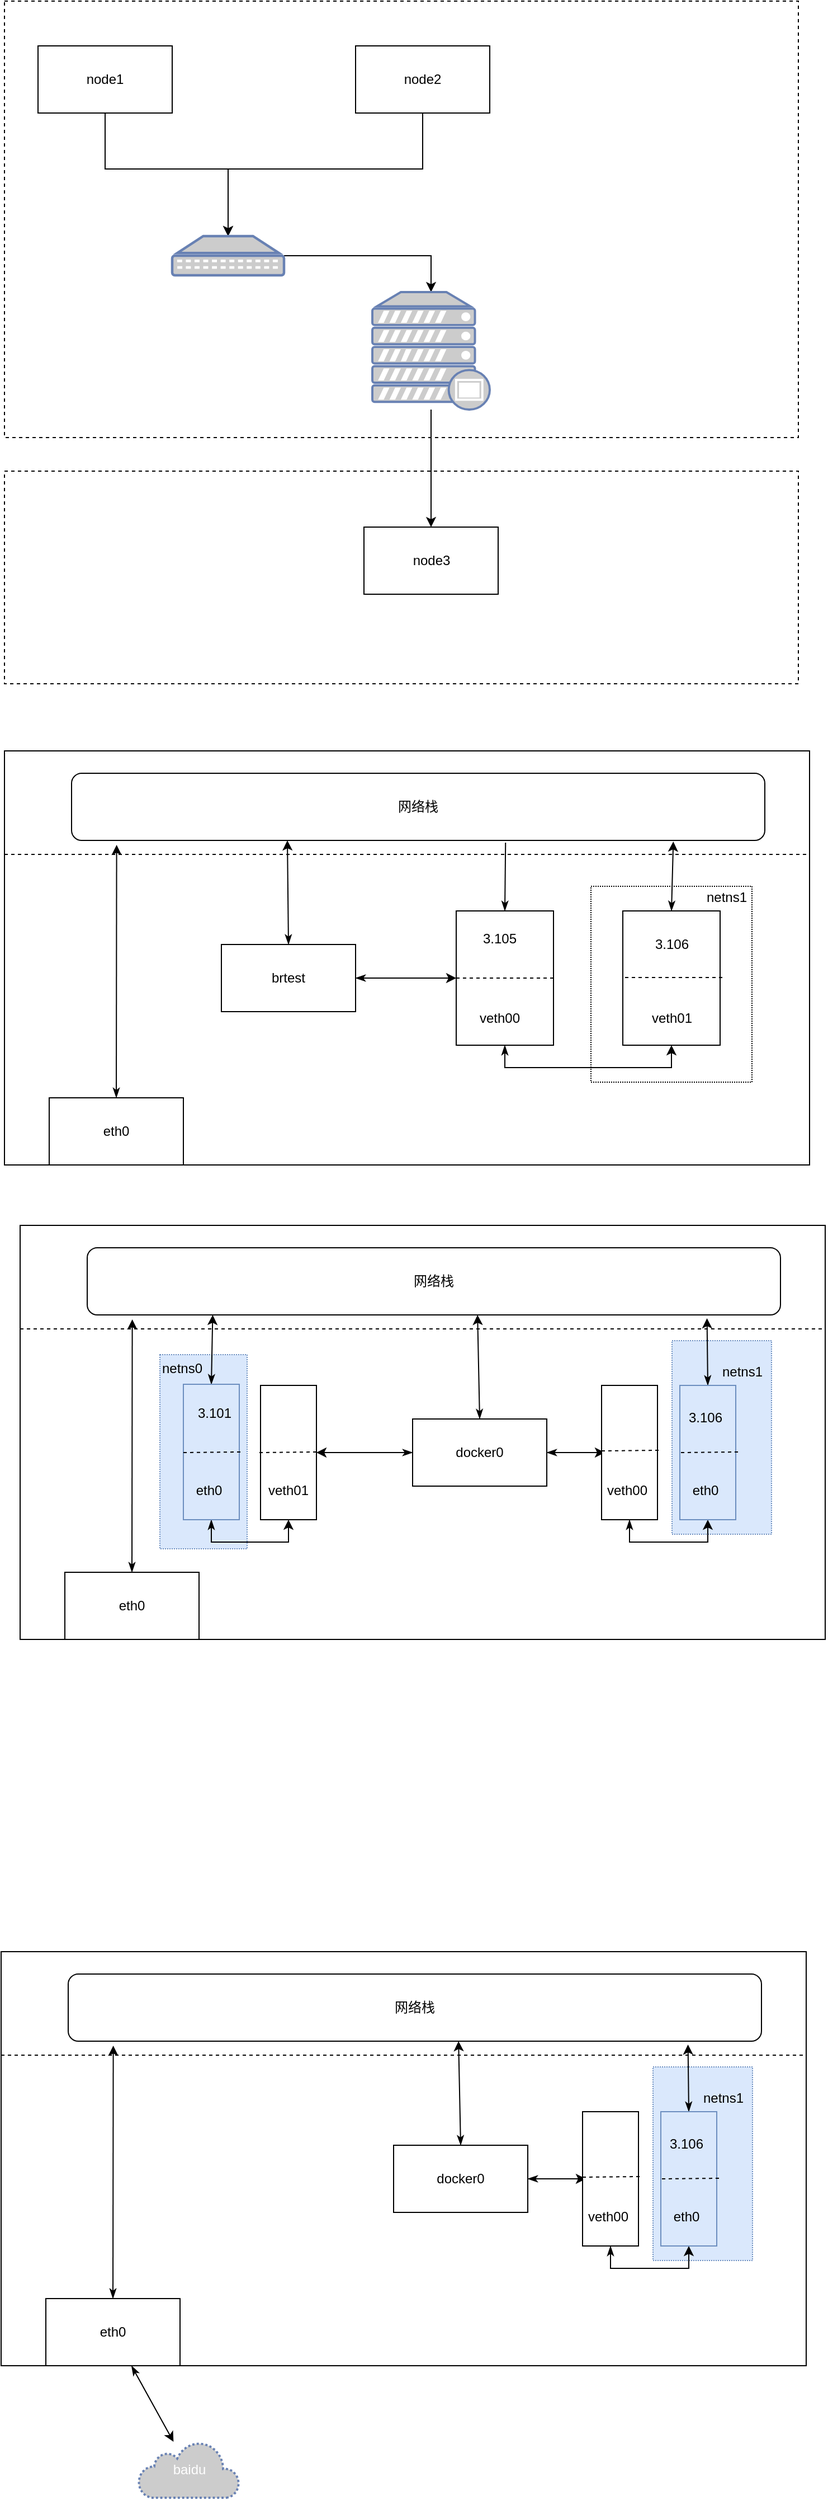 <mxfile version="13.7.3" type="github">
  <diagram id="Vr5jvqpNPJQWCU1TZzJC" name="Page-1">
    <mxGraphModel dx="946" dy="614" grid="0" gridSize="10" guides="1" tooltips="1" connect="1" arrows="1" fold="1" page="1" pageScale="1" pageWidth="827" pageHeight="1169" math="0" shadow="0">
      <root>
        <mxCell id="0" />
        <mxCell id="1" parent="0" />
        <mxCell id="5zI7_Pe21EK5ix0b4mOg-43" value="" style="rounded=0;whiteSpace=wrap;html=1;shadow=0;glass=0;sketch=0;" vertex="1" parent="1">
          <mxGeometry x="54" y="1194" width="720" height="370" as="geometry" />
        </mxCell>
        <mxCell id="5zI7_Pe21EK5ix0b4mOg-83" value="" style="rounded=0;whiteSpace=wrap;html=1;shadow=0;glass=0;sketch=0;dashed=1;dashPattern=1 1;fillColor=#dae8fc;strokeColor=#6c8ebf;" vertex="1" parent="1">
          <mxGeometry x="179" y="1309.5" width="78" height="173.5" as="geometry" />
        </mxCell>
        <mxCell id="5zI7_Pe21EK5ix0b4mOg-16" value="" style="rounded=0;whiteSpace=wrap;html=1;shadow=0;glass=0;sketch=0;" vertex="1" parent="1">
          <mxGeometry x="40" y="770" width="720" height="370" as="geometry" />
        </mxCell>
        <mxCell id="5zI7_Pe21EK5ix0b4mOg-40" value="" style="rounded=0;whiteSpace=wrap;html=1;shadow=0;glass=0;sketch=0;dashed=1;dashPattern=1 1;" vertex="1" parent="1">
          <mxGeometry x="564.5" y="891" width="144" height="175" as="geometry" />
        </mxCell>
        <mxCell id="5zI7_Pe21EK5ix0b4mOg-13" value="" style="rounded=0;whiteSpace=wrap;html=1;shadow=0;glass=0;dashed=1;sketch=0;" vertex="1" parent="1">
          <mxGeometry x="40" y="520" width="710" height="190" as="geometry" />
        </mxCell>
        <mxCell id="5zI7_Pe21EK5ix0b4mOg-12" value="" style="rounded=0;whiteSpace=wrap;html=1;shadow=0;glass=0;dashed=1;sketch=0;" vertex="1" parent="1">
          <mxGeometry x="40" y="100" width="710" height="390" as="geometry" />
        </mxCell>
        <mxCell id="5zI7_Pe21EK5ix0b4mOg-6" style="edgeStyle=orthogonalEdgeStyle;rounded=0;orthogonalLoop=1;jettySize=auto;html=1;exitX=0.5;exitY=1;exitDx=0;exitDy=0;" edge="1" parent="1" source="5zI7_Pe21EK5ix0b4mOg-1" target="5zI7_Pe21EK5ix0b4mOg-4">
          <mxGeometry relative="1" as="geometry">
            <Array as="points">
              <mxPoint x="130" y="250" />
              <mxPoint x="240" y="250" />
            </Array>
          </mxGeometry>
        </mxCell>
        <mxCell id="5zI7_Pe21EK5ix0b4mOg-1" value="node1" style="rounded=0;whiteSpace=wrap;html=1;" vertex="1" parent="1">
          <mxGeometry x="70" y="140" width="120" height="60" as="geometry" />
        </mxCell>
        <mxCell id="5zI7_Pe21EK5ix0b4mOg-8" style="edgeStyle=orthogonalEdgeStyle;rounded=0;orthogonalLoop=1;jettySize=auto;html=1;entryX=0.5;entryY=0;entryDx=0;entryDy=0;entryPerimeter=0;" edge="1" parent="1" source="5zI7_Pe21EK5ix0b4mOg-2" target="5zI7_Pe21EK5ix0b4mOg-4">
          <mxGeometry relative="1" as="geometry">
            <Array as="points">
              <mxPoint x="414" y="250" />
              <mxPoint x="240" y="250" />
            </Array>
          </mxGeometry>
        </mxCell>
        <mxCell id="5zI7_Pe21EK5ix0b4mOg-2" value="node2" style="rounded=0;whiteSpace=wrap;html=1;" vertex="1" parent="1">
          <mxGeometry x="354" y="140" width="120" height="60" as="geometry" />
        </mxCell>
        <mxCell id="5zI7_Pe21EK5ix0b4mOg-10" style="edgeStyle=orthogonalEdgeStyle;rounded=0;orthogonalLoop=1;jettySize=auto;html=1;" edge="1" parent="1" source="5zI7_Pe21EK5ix0b4mOg-4" target="5zI7_Pe21EK5ix0b4mOg-5">
          <mxGeometry relative="1" as="geometry" />
        </mxCell>
        <mxCell id="5zI7_Pe21EK5ix0b4mOg-4" value="" style="fontColor=#0066CC;verticalAlign=top;verticalLabelPosition=bottom;labelPosition=center;align=center;html=1;outlineConnect=0;fillColor=#CCCCCC;strokeColor=#6881B3;gradientColor=none;gradientDirection=north;strokeWidth=2;shape=mxgraph.networks.patch_panel;" vertex="1" parent="1">
          <mxGeometry x="190" y="310" width="100" height="35" as="geometry" />
        </mxCell>
        <mxCell id="5zI7_Pe21EK5ix0b4mOg-15" style="edgeStyle=orthogonalEdgeStyle;rounded=0;orthogonalLoop=1;jettySize=auto;html=1;entryX=0.5;entryY=0;entryDx=0;entryDy=0;" edge="1" parent="1" source="5zI7_Pe21EK5ix0b4mOg-5" target="5zI7_Pe21EK5ix0b4mOg-9">
          <mxGeometry relative="1" as="geometry" />
        </mxCell>
        <mxCell id="5zI7_Pe21EK5ix0b4mOg-5" value="" style="fontColor=#0066CC;verticalAlign=top;verticalLabelPosition=bottom;labelPosition=center;align=center;html=1;outlineConnect=0;fillColor=#CCCCCC;strokeColor=#6881B3;gradientColor=none;gradientDirection=north;strokeWidth=2;shape=mxgraph.networks.proxy_server;" vertex="1" parent="1">
          <mxGeometry x="369" y="360" width="105" height="105" as="geometry" />
        </mxCell>
        <mxCell id="5zI7_Pe21EK5ix0b4mOg-9" value="node3" style="rounded=0;whiteSpace=wrap;html=1;" vertex="1" parent="1">
          <mxGeometry x="361.5" y="570" width="120" height="60" as="geometry" />
        </mxCell>
        <mxCell id="5zI7_Pe21EK5ix0b4mOg-17" value="" style="endArrow=none;dashed=1;html=1;exitX=0;exitY=0.25;exitDx=0;exitDy=0;entryX=1;entryY=0.25;entryDx=0;entryDy=0;" edge="1" parent="1" source="5zI7_Pe21EK5ix0b4mOg-16" target="5zI7_Pe21EK5ix0b4mOg-16">
          <mxGeometry width="50" height="50" relative="1" as="geometry">
            <mxPoint x="80" y="910" as="sourcePoint" />
            <mxPoint x="130" y="860" as="targetPoint" />
          </mxGeometry>
        </mxCell>
        <mxCell id="5zI7_Pe21EK5ix0b4mOg-22" style="rounded=0;orthogonalLoop=1;jettySize=auto;html=1;exitX=0.5;exitY=0;exitDx=0;exitDy=0;startArrow=classicThin;startFill=1;entryX=0.065;entryY=1.067;entryDx=0;entryDy=0;entryPerimeter=0;" edge="1" parent="1" source="5zI7_Pe21EK5ix0b4mOg-18" target="5zI7_Pe21EK5ix0b4mOg-21">
          <mxGeometry relative="1" as="geometry" />
        </mxCell>
        <mxCell id="5zI7_Pe21EK5ix0b4mOg-18" value="eth0" style="rounded=0;whiteSpace=wrap;html=1;shadow=0;glass=0;sketch=0;" vertex="1" parent="1">
          <mxGeometry x="80" y="1080" width="120" height="60" as="geometry" />
        </mxCell>
        <mxCell id="5zI7_Pe21EK5ix0b4mOg-21" value="网络栈" style="rounded=1;whiteSpace=wrap;html=1;shadow=0;glass=0;sketch=0;" vertex="1" parent="1">
          <mxGeometry x="100" y="790" width="620" height="60" as="geometry" />
        </mxCell>
        <mxCell id="5zI7_Pe21EK5ix0b4mOg-24" value="" style="edgeStyle=none;rounded=0;orthogonalLoop=1;jettySize=auto;html=1;startArrow=classicThin;startFill=1;exitX=0.5;exitY=0;exitDx=0;exitDy=0;" edge="1" parent="1" source="5zI7_Pe21EK5ix0b4mOg-23">
          <mxGeometry relative="1" as="geometry">
            <mxPoint x="289.795" y="971" as="sourcePoint" />
            <mxPoint x="293" y="850" as="targetPoint" />
          </mxGeometry>
        </mxCell>
        <mxCell id="5zI7_Pe21EK5ix0b4mOg-42" style="rounded=0;orthogonalLoop=1;jettySize=auto;html=1;startArrow=classicThin;startFill=1;" edge="1" parent="1" source="5zI7_Pe21EK5ix0b4mOg-23" target="5zI7_Pe21EK5ix0b4mOg-26">
          <mxGeometry relative="1" as="geometry" />
        </mxCell>
        <mxCell id="5zI7_Pe21EK5ix0b4mOg-23" value="brtest" style="rounded=0;whiteSpace=wrap;html=1;shadow=0;glass=0;sketch=0;" vertex="1" parent="1">
          <mxGeometry x="234" y="943" width="120" height="60" as="geometry" />
        </mxCell>
        <mxCell id="5zI7_Pe21EK5ix0b4mOg-36" style="edgeStyle=none;rounded=0;orthogonalLoop=1;jettySize=auto;html=1;exitX=0.5;exitY=0;exitDx=0;exitDy=0;entryX=0.626;entryY=1.033;entryDx=0;entryDy=0;entryPerimeter=0;startArrow=classicThin;startFill=1;endArrow=none;endFill=0;" edge="1" parent="1" source="5zI7_Pe21EK5ix0b4mOg-26" target="5zI7_Pe21EK5ix0b4mOg-21">
          <mxGeometry relative="1" as="geometry" />
        </mxCell>
        <mxCell id="5zI7_Pe21EK5ix0b4mOg-38" style="edgeStyle=orthogonalEdgeStyle;rounded=0;orthogonalLoop=1;jettySize=auto;html=1;exitX=0.5;exitY=1;exitDx=0;exitDy=0;entryX=0.5;entryY=1;entryDx=0;entryDy=0;startArrow=classicThin;startFill=1;" edge="1" parent="1" source="5zI7_Pe21EK5ix0b4mOg-26" target="5zI7_Pe21EK5ix0b4mOg-30">
          <mxGeometry relative="1" as="geometry" />
        </mxCell>
        <mxCell id="5zI7_Pe21EK5ix0b4mOg-26" value="" style="rounded=0;whiteSpace=wrap;html=1;shadow=0;glass=0;sketch=0;" vertex="1" parent="1">
          <mxGeometry x="444" y="913" width="87" height="120" as="geometry" />
        </mxCell>
        <mxCell id="5zI7_Pe21EK5ix0b4mOg-28" style="edgeStyle=none;rounded=0;orthogonalLoop=1;jettySize=auto;html=1;exitX=0;exitY=0.5;exitDx=0;exitDy=0;startArrow=classicThin;startFill=1;" edge="1" parent="1" source="5zI7_Pe21EK5ix0b4mOg-26" target="5zI7_Pe21EK5ix0b4mOg-26">
          <mxGeometry relative="1" as="geometry" />
        </mxCell>
        <mxCell id="5zI7_Pe21EK5ix0b4mOg-29" value="" style="endArrow=none;dashed=1;html=1;exitX=0;exitY=0.5;exitDx=0;exitDy=0;entryX=1;entryY=0.5;entryDx=0;entryDy=0;" edge="1" parent="1" source="5zI7_Pe21EK5ix0b4mOg-26" target="5zI7_Pe21EK5ix0b4mOg-26">
          <mxGeometry width="50" height="50" relative="1" as="geometry">
            <mxPoint x="466" y="986" as="sourcePoint" />
            <mxPoint x="516" y="936" as="targetPoint" />
          </mxGeometry>
        </mxCell>
        <mxCell id="5zI7_Pe21EK5ix0b4mOg-37" style="edgeStyle=none;rounded=0;orthogonalLoop=1;jettySize=auto;html=1;exitX=0.5;exitY=0;exitDx=0;exitDy=0;startArrow=classicThin;startFill=1;entryX=0.868;entryY=1.017;entryDx=0;entryDy=0;entryPerimeter=0;" edge="1" parent="1" source="5zI7_Pe21EK5ix0b4mOg-30" target="5zI7_Pe21EK5ix0b4mOg-21">
          <mxGeometry relative="1" as="geometry">
            <mxPoint x="641" y="857" as="targetPoint" />
          </mxGeometry>
        </mxCell>
        <mxCell id="5zI7_Pe21EK5ix0b4mOg-30" value="" style="rounded=0;whiteSpace=wrap;html=1;shadow=0;glass=0;sketch=0;" vertex="1" parent="1">
          <mxGeometry x="593" y="913" width="87" height="120" as="geometry" />
        </mxCell>
        <mxCell id="5zI7_Pe21EK5ix0b4mOg-31" value="" style="endArrow=none;dashed=1;html=1;exitX=0;exitY=0.5;exitDx=0;exitDy=0;entryX=1;entryY=0.5;entryDx=0;entryDy=0;" edge="1" parent="1">
          <mxGeometry width="50" height="50" relative="1" as="geometry">
            <mxPoint x="595" y="972.5" as="sourcePoint" />
            <mxPoint x="682" y="972.5" as="targetPoint" />
          </mxGeometry>
        </mxCell>
        <mxCell id="5zI7_Pe21EK5ix0b4mOg-32" value="veth00" style="text;html=1;strokeColor=none;fillColor=none;align=center;verticalAlign=middle;whiteSpace=wrap;rounded=0;shadow=0;glass=0;sketch=0;" vertex="1" parent="1">
          <mxGeometry x="463" y="999" width="40" height="20" as="geometry" />
        </mxCell>
        <mxCell id="5zI7_Pe21EK5ix0b4mOg-33" value="veth01" style="text;html=1;strokeColor=none;fillColor=none;align=center;verticalAlign=middle;whiteSpace=wrap;rounded=0;shadow=0;glass=0;sketch=0;" vertex="1" parent="1">
          <mxGeometry x="616.5" y="999" width="40" height="20" as="geometry" />
        </mxCell>
        <mxCell id="5zI7_Pe21EK5ix0b4mOg-34" value="3.105" style="text;html=1;strokeColor=none;fillColor=none;align=center;verticalAlign=middle;whiteSpace=wrap;rounded=0;shadow=0;glass=0;sketch=0;" vertex="1" parent="1">
          <mxGeometry x="463" y="928" width="40" height="20" as="geometry" />
        </mxCell>
        <mxCell id="5zI7_Pe21EK5ix0b4mOg-35" value="3.106" style="text;html=1;strokeColor=none;fillColor=none;align=center;verticalAlign=middle;whiteSpace=wrap;rounded=0;shadow=0;glass=0;sketch=0;" vertex="1" parent="1">
          <mxGeometry x="616.5" y="933" width="40" height="20" as="geometry" />
        </mxCell>
        <mxCell id="5zI7_Pe21EK5ix0b4mOg-41" value="netns1" style="text;html=1;strokeColor=none;fillColor=none;align=center;verticalAlign=middle;whiteSpace=wrap;rounded=0;shadow=0;glass=0;dashed=1;dashPattern=1 1;sketch=0;" vertex="1" parent="1">
          <mxGeometry x="666" y="891" width="40" height="20" as="geometry" />
        </mxCell>
        <mxCell id="5zI7_Pe21EK5ix0b4mOg-44" value="" style="rounded=0;whiteSpace=wrap;html=1;shadow=0;glass=0;sketch=0;dashed=1;dashPattern=1 1;fillColor=#dae8fc;strokeColor=#6c8ebf;" vertex="1" parent="1">
          <mxGeometry x="637" y="1297" width="89" height="173" as="geometry" />
        </mxCell>
        <mxCell id="5zI7_Pe21EK5ix0b4mOg-45" value="" style="endArrow=none;dashed=1;html=1;exitX=0;exitY=0.25;exitDx=0;exitDy=0;entryX=1;entryY=0.25;entryDx=0;entryDy=0;" edge="1" source="5zI7_Pe21EK5ix0b4mOg-43" target="5zI7_Pe21EK5ix0b4mOg-43" parent="1">
          <mxGeometry width="50" height="50" relative="1" as="geometry">
            <mxPoint x="94" y="1334" as="sourcePoint" />
            <mxPoint x="144" y="1284" as="targetPoint" />
          </mxGeometry>
        </mxCell>
        <mxCell id="5zI7_Pe21EK5ix0b4mOg-46" style="rounded=0;orthogonalLoop=1;jettySize=auto;html=1;exitX=0.5;exitY=0;exitDx=0;exitDy=0;startArrow=classicThin;startFill=1;entryX=0.065;entryY=1.067;entryDx=0;entryDy=0;entryPerimeter=0;" edge="1" source="5zI7_Pe21EK5ix0b4mOg-47" target="5zI7_Pe21EK5ix0b4mOg-48" parent="1">
          <mxGeometry relative="1" as="geometry" />
        </mxCell>
        <mxCell id="5zI7_Pe21EK5ix0b4mOg-47" value="eth0" style="rounded=0;whiteSpace=wrap;html=1;shadow=0;glass=0;sketch=0;" vertex="1" parent="1">
          <mxGeometry x="94" y="1504" width="120" height="60" as="geometry" />
        </mxCell>
        <mxCell id="5zI7_Pe21EK5ix0b4mOg-48" value="网络栈" style="rounded=1;whiteSpace=wrap;html=1;shadow=0;glass=0;sketch=0;" vertex="1" parent="1">
          <mxGeometry x="114" y="1214" width="620" height="60" as="geometry" />
        </mxCell>
        <mxCell id="5zI7_Pe21EK5ix0b4mOg-49" value="" style="edgeStyle=none;rounded=0;orthogonalLoop=1;jettySize=auto;html=1;startArrow=classicThin;startFill=1;exitX=0.5;exitY=0;exitDx=0;exitDy=0;entryX=0.563;entryY=1;entryDx=0;entryDy=0;entryPerimeter=0;" edge="1" source="5zI7_Pe21EK5ix0b4mOg-51" parent="1" target="5zI7_Pe21EK5ix0b4mOg-48">
          <mxGeometry relative="1" as="geometry">
            <mxPoint x="303.795" y="1395" as="sourcePoint" />
            <mxPoint x="307" y="1274" as="targetPoint" />
          </mxGeometry>
        </mxCell>
        <mxCell id="5zI7_Pe21EK5ix0b4mOg-81" style="edgeStyle=orthogonalEdgeStyle;rounded=0;orthogonalLoop=1;jettySize=auto;html=1;entryX=1;entryY=0.5;entryDx=0;entryDy=0;startArrow=classicThin;startFill=1;endArrow=classic;endFill=1;" edge="1" parent="1" source="5zI7_Pe21EK5ix0b4mOg-51" target="5zI7_Pe21EK5ix0b4mOg-71">
          <mxGeometry relative="1" as="geometry" />
        </mxCell>
        <mxCell id="5zI7_Pe21EK5ix0b4mOg-82" value="" style="rounded=0;orthogonalLoop=1;jettySize=auto;html=1;startArrow=classicThin;startFill=1;endArrow=classic;endFill=1;" edge="1" parent="1" source="5zI7_Pe21EK5ix0b4mOg-51">
          <mxGeometry relative="1" as="geometry">
            <mxPoint x="577" y="1397" as="targetPoint" />
          </mxGeometry>
        </mxCell>
        <mxCell id="5zI7_Pe21EK5ix0b4mOg-51" value="docker0" style="rounded=0;whiteSpace=wrap;html=1;shadow=0;glass=0;sketch=0;" vertex="1" parent="1">
          <mxGeometry x="405" y="1367" width="120" height="60" as="geometry" />
        </mxCell>
        <mxCell id="5zI7_Pe21EK5ix0b4mOg-53" style="edgeStyle=orthogonalEdgeStyle;rounded=0;orthogonalLoop=1;jettySize=auto;html=1;exitX=0.5;exitY=1;exitDx=0;exitDy=0;entryX=0.5;entryY=1;entryDx=0;entryDy=0;startArrow=classicThin;startFill=1;" edge="1" source="5zI7_Pe21EK5ix0b4mOg-66" target="5zI7_Pe21EK5ix0b4mOg-58" parent="1">
          <mxGeometry relative="1" as="geometry" />
        </mxCell>
        <mxCell id="5zI7_Pe21EK5ix0b4mOg-55" style="edgeStyle=none;rounded=0;orthogonalLoop=1;jettySize=auto;html=1;exitX=0;exitY=0.5;exitDx=0;exitDy=0;startArrow=classicThin;startFill=1;" edge="1" parent="1">
          <mxGeometry relative="1" as="geometry">
            <mxPoint x="458" y="1397" as="sourcePoint" />
            <mxPoint x="458" y="1397" as="targetPoint" />
          </mxGeometry>
        </mxCell>
        <mxCell id="5zI7_Pe21EK5ix0b4mOg-57" style="edgeStyle=none;rounded=0;orthogonalLoop=1;jettySize=auto;html=1;exitX=0.5;exitY=0;exitDx=0;exitDy=0;startArrow=classicThin;startFill=1;entryX=0.894;entryY=1.05;entryDx=0;entryDy=0;entryPerimeter=0;" edge="1" source="5zI7_Pe21EK5ix0b4mOg-58" target="5zI7_Pe21EK5ix0b4mOg-48" parent="1">
          <mxGeometry relative="1" as="geometry">
            <mxPoint x="655" y="1281" as="targetPoint" />
          </mxGeometry>
        </mxCell>
        <mxCell id="5zI7_Pe21EK5ix0b4mOg-58" value="" style="rounded=0;whiteSpace=wrap;html=1;shadow=0;glass=0;sketch=0;fillColor=#dae8fc;strokeColor=#6c8ebf;" vertex="1" parent="1">
          <mxGeometry x="644" y="1337" width="50" height="120" as="geometry" />
        </mxCell>
        <mxCell id="5zI7_Pe21EK5ix0b4mOg-59" value="" style="endArrow=none;dashed=1;html=1;entryX=1;entryY=0.5;entryDx=0;entryDy=0;" edge="1" parent="1">
          <mxGeometry width="50" height="50" relative="1" as="geometry">
            <mxPoint x="645" y="1397" as="sourcePoint" />
            <mxPoint x="696" y="1396.5" as="targetPoint" />
          </mxGeometry>
        </mxCell>
        <mxCell id="5zI7_Pe21EK5ix0b4mOg-61" value="eth0" style="text;html=1;strokeColor=none;fillColor=none;align=center;verticalAlign=middle;whiteSpace=wrap;rounded=0;shadow=0;glass=0;sketch=0;" vertex="1" parent="1">
          <mxGeometry x="647" y="1421" width="40" height="20" as="geometry" />
        </mxCell>
        <mxCell id="5zI7_Pe21EK5ix0b4mOg-63" value="3.106" style="text;html=1;strokeColor=none;fillColor=none;align=center;verticalAlign=middle;whiteSpace=wrap;rounded=0;shadow=0;glass=0;sketch=0;" vertex="1" parent="1">
          <mxGeometry x="647" y="1356" width="40" height="20" as="geometry" />
        </mxCell>
        <mxCell id="5zI7_Pe21EK5ix0b4mOg-64" value="netns1" style="text;html=1;strokeColor=none;fillColor=none;align=center;verticalAlign=middle;whiteSpace=wrap;rounded=0;shadow=0;glass=0;dashed=1;dashPattern=1 1;sketch=0;" vertex="1" parent="1">
          <mxGeometry x="680" y="1315" width="40" height="20" as="geometry" />
        </mxCell>
        <mxCell id="5zI7_Pe21EK5ix0b4mOg-66" value="" style="rounded=0;whiteSpace=wrap;html=1;shadow=0;glass=0;sketch=0;" vertex="1" parent="1">
          <mxGeometry x="574" y="1337" width="50" height="120" as="geometry" />
        </mxCell>
        <mxCell id="5zI7_Pe21EK5ix0b4mOg-69" value="" style="endArrow=none;dashed=1;html=1;entryX=1;entryY=0.5;entryDx=0;entryDy=0;" edge="1" parent="1">
          <mxGeometry width="50" height="50" relative="1" as="geometry">
            <mxPoint x="574" y="1395.5" as="sourcePoint" />
            <mxPoint x="625" y="1395" as="targetPoint" />
          </mxGeometry>
        </mxCell>
        <mxCell id="5zI7_Pe21EK5ix0b4mOg-70" value="veth00" style="text;html=1;strokeColor=none;fillColor=none;align=center;verticalAlign=middle;whiteSpace=wrap;rounded=0;shadow=0;glass=0;sketch=0;" vertex="1" parent="1">
          <mxGeometry x="576.5" y="1421" width="40" height="20" as="geometry" />
        </mxCell>
        <mxCell id="5zI7_Pe21EK5ix0b4mOg-71" value="" style="rounded=0;whiteSpace=wrap;html=1;shadow=0;glass=0;sketch=0;" vertex="1" parent="1">
          <mxGeometry x="269" y="1337" width="50" height="120" as="geometry" />
        </mxCell>
        <mxCell id="5zI7_Pe21EK5ix0b4mOg-72" value="" style="endArrow=none;dashed=1;html=1;entryX=1;entryY=0.5;entryDx=0;entryDy=0;" edge="1" parent="1">
          <mxGeometry width="50" height="50" relative="1" as="geometry">
            <mxPoint x="268" y="1397" as="sourcePoint" />
            <mxPoint x="319" y="1396.5" as="targetPoint" />
          </mxGeometry>
        </mxCell>
        <mxCell id="5zI7_Pe21EK5ix0b4mOg-73" value="3.105" style="text;html=1;strokeColor=none;fillColor=none;align=center;verticalAlign=middle;whiteSpace=wrap;rounded=0;shadow=0;glass=0;sketch=0;" vertex="1" parent="1">
          <mxGeometry x="205" y="1354" width="40" height="20" as="geometry" />
        </mxCell>
        <mxCell id="5zI7_Pe21EK5ix0b4mOg-74" value="veth01" style="text;html=1;strokeColor=none;fillColor=none;align=center;verticalAlign=middle;whiteSpace=wrap;rounded=0;shadow=0;glass=0;sketch=0;" vertex="1" parent="1">
          <mxGeometry x="274" y="1421" width="40" height="20" as="geometry" />
        </mxCell>
        <mxCell id="5zI7_Pe21EK5ix0b4mOg-78" style="edgeStyle=none;rounded=0;orthogonalLoop=1;jettySize=auto;html=1;exitX=0.5;exitY=0;exitDx=0;exitDy=0;entryX=0.181;entryY=1;entryDx=0;entryDy=0;entryPerimeter=0;startArrow=classicThin;startFill=1;endArrow=classic;endFill=1;" edge="1" parent="1" source="5zI7_Pe21EK5ix0b4mOg-75" target="5zI7_Pe21EK5ix0b4mOg-48">
          <mxGeometry relative="1" as="geometry" />
        </mxCell>
        <mxCell id="5zI7_Pe21EK5ix0b4mOg-80" style="edgeStyle=orthogonalEdgeStyle;rounded=0;orthogonalLoop=1;jettySize=auto;html=1;exitX=0.5;exitY=1;exitDx=0;exitDy=0;entryX=0.5;entryY=1;entryDx=0;entryDy=0;startArrow=classicThin;startFill=1;endArrow=classic;endFill=1;" edge="1" parent="1" source="5zI7_Pe21EK5ix0b4mOg-75" target="5zI7_Pe21EK5ix0b4mOg-71">
          <mxGeometry relative="1" as="geometry" />
        </mxCell>
        <mxCell id="5zI7_Pe21EK5ix0b4mOg-75" value="" style="rounded=0;whiteSpace=wrap;html=1;shadow=0;glass=0;sketch=0;fillColor=#dae8fc;strokeColor=#6c8ebf;" vertex="1" parent="1">
          <mxGeometry x="200" y="1336" width="50" height="121" as="geometry" />
        </mxCell>
        <mxCell id="5zI7_Pe21EK5ix0b4mOg-76" value="" style="endArrow=none;dashed=1;html=1;entryX=1;entryY=0.5;entryDx=0;entryDy=0;" edge="1" parent="1">
          <mxGeometry width="50" height="50" relative="1" as="geometry">
            <mxPoint x="200" y="1397" as="sourcePoint" />
            <mxPoint x="251" y="1396.5" as="targetPoint" />
          </mxGeometry>
        </mxCell>
        <mxCell id="5zI7_Pe21EK5ix0b4mOg-77" value="eth0" style="text;html=1;strokeColor=none;fillColor=none;align=center;verticalAlign=middle;whiteSpace=wrap;rounded=0;shadow=0;glass=0;sketch=0;" vertex="1" parent="1">
          <mxGeometry x="203" y="1421" width="40" height="20" as="geometry" />
        </mxCell>
        <mxCell id="5zI7_Pe21EK5ix0b4mOg-84" value="netns0" style="text;html=1;strokeColor=none;fillColor=none;align=center;verticalAlign=middle;whiteSpace=wrap;rounded=0;shadow=0;glass=0;dashed=1;dashPattern=1 1;sketch=0;" vertex="1" parent="1">
          <mxGeometry x="179" y="1312" width="40" height="20" as="geometry" />
        </mxCell>
        <mxCell id="5zI7_Pe21EK5ix0b4mOg-85" value="3.101" style="text;html=1;strokeColor=none;fillColor=none;align=center;verticalAlign=middle;whiteSpace=wrap;rounded=0;shadow=0;glass=0;dashed=1;dashPattern=1 1;sketch=0;" vertex="1" parent="1">
          <mxGeometry x="208" y="1352" width="40" height="20" as="geometry" />
        </mxCell>
        <mxCell id="5zI7_Pe21EK5ix0b4mOg-119" value="" style="rounded=0;whiteSpace=wrap;html=1;shadow=0;glass=0;sketch=0;" vertex="1" parent="1">
          <mxGeometry x="37" y="1843" width="720" height="370" as="geometry" />
        </mxCell>
        <mxCell id="5zI7_Pe21EK5ix0b4mOg-121" value="" style="rounded=0;whiteSpace=wrap;html=1;shadow=0;glass=0;sketch=0;dashed=1;dashPattern=1 1;fillColor=#dae8fc;strokeColor=#6c8ebf;" vertex="1" parent="1">
          <mxGeometry x="620" y="1946" width="89" height="173" as="geometry" />
        </mxCell>
        <mxCell id="5zI7_Pe21EK5ix0b4mOg-122" value="" style="endArrow=none;dashed=1;html=1;exitX=0;exitY=0.25;exitDx=0;exitDy=0;entryX=1;entryY=0.25;entryDx=0;entryDy=0;" edge="1" source="5zI7_Pe21EK5ix0b4mOg-119" target="5zI7_Pe21EK5ix0b4mOg-119" parent="1">
          <mxGeometry width="50" height="50" relative="1" as="geometry">
            <mxPoint x="77" y="1983" as="sourcePoint" />
            <mxPoint x="127" y="1933" as="targetPoint" />
          </mxGeometry>
        </mxCell>
        <mxCell id="5zI7_Pe21EK5ix0b4mOg-123" style="rounded=0;orthogonalLoop=1;jettySize=auto;html=1;exitX=0.5;exitY=0;exitDx=0;exitDy=0;startArrow=classicThin;startFill=1;entryX=0.065;entryY=1.067;entryDx=0;entryDy=0;entryPerimeter=0;" edge="1" source="5zI7_Pe21EK5ix0b4mOg-124" target="5zI7_Pe21EK5ix0b4mOg-125" parent="1">
          <mxGeometry relative="1" as="geometry" />
        </mxCell>
        <mxCell id="5zI7_Pe21EK5ix0b4mOg-153" style="edgeStyle=none;rounded=0;orthogonalLoop=1;jettySize=auto;html=1;startArrow=classicThin;startFill=1;endArrow=classic;endFill=1;" edge="1" parent="1" source="5zI7_Pe21EK5ix0b4mOg-124" target="5zI7_Pe21EK5ix0b4mOg-152">
          <mxGeometry relative="1" as="geometry" />
        </mxCell>
        <mxCell id="5zI7_Pe21EK5ix0b4mOg-124" value="eth0" style="rounded=0;whiteSpace=wrap;html=1;shadow=0;glass=0;sketch=0;" vertex="1" parent="1">
          <mxGeometry x="77" y="2153" width="120" height="60" as="geometry" />
        </mxCell>
        <mxCell id="5zI7_Pe21EK5ix0b4mOg-125" value="网络栈" style="rounded=1;whiteSpace=wrap;html=1;shadow=0;glass=0;sketch=0;" vertex="1" parent="1">
          <mxGeometry x="97" y="1863" width="620" height="60" as="geometry" />
        </mxCell>
        <mxCell id="5zI7_Pe21EK5ix0b4mOg-126" value="" style="edgeStyle=none;rounded=0;orthogonalLoop=1;jettySize=auto;html=1;startArrow=classicThin;startFill=1;exitX=0.5;exitY=0;exitDx=0;exitDy=0;entryX=0.563;entryY=1;entryDx=0;entryDy=0;entryPerimeter=0;" edge="1" source="5zI7_Pe21EK5ix0b4mOg-129" target="5zI7_Pe21EK5ix0b4mOg-125" parent="1">
          <mxGeometry relative="1" as="geometry">
            <mxPoint x="286.795" y="2044" as="sourcePoint" />
            <mxPoint x="290" y="1923" as="targetPoint" />
          </mxGeometry>
        </mxCell>
        <mxCell id="5zI7_Pe21EK5ix0b4mOg-128" value="" style="rounded=0;orthogonalLoop=1;jettySize=auto;html=1;startArrow=classicThin;startFill=1;endArrow=classic;endFill=1;" edge="1" source="5zI7_Pe21EK5ix0b4mOg-129" parent="1">
          <mxGeometry relative="1" as="geometry">
            <mxPoint x="560" y="2046" as="targetPoint" />
          </mxGeometry>
        </mxCell>
        <mxCell id="5zI7_Pe21EK5ix0b4mOg-129" value="docker0" style="rounded=0;whiteSpace=wrap;html=1;shadow=0;glass=0;sketch=0;" vertex="1" parent="1">
          <mxGeometry x="388" y="2016" width="120" height="60" as="geometry" />
        </mxCell>
        <mxCell id="5zI7_Pe21EK5ix0b4mOg-130" style="edgeStyle=orthogonalEdgeStyle;rounded=0;orthogonalLoop=1;jettySize=auto;html=1;exitX=0.5;exitY=1;exitDx=0;exitDy=0;entryX=0.5;entryY=1;entryDx=0;entryDy=0;startArrow=classicThin;startFill=1;" edge="1" source="5zI7_Pe21EK5ix0b4mOg-138" target="5zI7_Pe21EK5ix0b4mOg-133" parent="1">
          <mxGeometry relative="1" as="geometry" />
        </mxCell>
        <mxCell id="5zI7_Pe21EK5ix0b4mOg-131" style="edgeStyle=none;rounded=0;orthogonalLoop=1;jettySize=auto;html=1;exitX=0;exitY=0.5;exitDx=0;exitDy=0;startArrow=classicThin;startFill=1;" edge="1" parent="1">
          <mxGeometry relative="1" as="geometry">
            <mxPoint x="441" y="2046" as="sourcePoint" />
            <mxPoint x="441" y="2046" as="targetPoint" />
          </mxGeometry>
        </mxCell>
        <mxCell id="5zI7_Pe21EK5ix0b4mOg-132" style="edgeStyle=none;rounded=0;orthogonalLoop=1;jettySize=auto;html=1;exitX=0.5;exitY=0;exitDx=0;exitDy=0;startArrow=classicThin;startFill=1;entryX=0.894;entryY=1.05;entryDx=0;entryDy=0;entryPerimeter=0;" edge="1" source="5zI7_Pe21EK5ix0b4mOg-133" target="5zI7_Pe21EK5ix0b4mOg-125" parent="1">
          <mxGeometry relative="1" as="geometry">
            <mxPoint x="638" y="1930" as="targetPoint" />
          </mxGeometry>
        </mxCell>
        <mxCell id="5zI7_Pe21EK5ix0b4mOg-133" value="" style="rounded=0;whiteSpace=wrap;html=1;shadow=0;glass=0;sketch=0;fillColor=#dae8fc;strokeColor=#6c8ebf;" vertex="1" parent="1">
          <mxGeometry x="627" y="1986" width="50" height="120" as="geometry" />
        </mxCell>
        <mxCell id="5zI7_Pe21EK5ix0b4mOg-134" value="" style="endArrow=none;dashed=1;html=1;entryX=1;entryY=0.5;entryDx=0;entryDy=0;" edge="1" parent="1">
          <mxGeometry width="50" height="50" relative="1" as="geometry">
            <mxPoint x="628" y="2046" as="sourcePoint" />
            <mxPoint x="679" y="2045.5" as="targetPoint" />
          </mxGeometry>
        </mxCell>
        <mxCell id="5zI7_Pe21EK5ix0b4mOg-135" value="eth0" style="text;html=1;strokeColor=none;fillColor=none;align=center;verticalAlign=middle;whiteSpace=wrap;rounded=0;shadow=0;glass=0;sketch=0;" vertex="1" parent="1">
          <mxGeometry x="630" y="2070" width="40" height="20" as="geometry" />
        </mxCell>
        <mxCell id="5zI7_Pe21EK5ix0b4mOg-136" value="3.106" style="text;html=1;strokeColor=none;fillColor=none;align=center;verticalAlign=middle;whiteSpace=wrap;rounded=0;shadow=0;glass=0;sketch=0;" vertex="1" parent="1">
          <mxGeometry x="630" y="2005" width="40" height="20" as="geometry" />
        </mxCell>
        <mxCell id="5zI7_Pe21EK5ix0b4mOg-137" value="netns1" style="text;html=1;strokeColor=none;fillColor=none;align=center;verticalAlign=middle;whiteSpace=wrap;rounded=0;shadow=0;glass=0;dashed=1;dashPattern=1 1;sketch=0;" vertex="1" parent="1">
          <mxGeometry x="663" y="1964" width="40" height="20" as="geometry" />
        </mxCell>
        <mxCell id="5zI7_Pe21EK5ix0b4mOg-138" value="" style="rounded=0;whiteSpace=wrap;html=1;shadow=0;glass=0;sketch=0;" vertex="1" parent="1">
          <mxGeometry x="557" y="1986" width="50" height="120" as="geometry" />
        </mxCell>
        <mxCell id="5zI7_Pe21EK5ix0b4mOg-139" value="" style="endArrow=none;dashed=1;html=1;entryX=1;entryY=0.5;entryDx=0;entryDy=0;" edge="1" parent="1">
          <mxGeometry width="50" height="50" relative="1" as="geometry">
            <mxPoint x="557" y="2044.5" as="sourcePoint" />
            <mxPoint x="608" y="2044" as="targetPoint" />
          </mxGeometry>
        </mxCell>
        <mxCell id="5zI7_Pe21EK5ix0b4mOg-140" value="veth00" style="text;html=1;strokeColor=none;fillColor=none;align=center;verticalAlign=middle;whiteSpace=wrap;rounded=0;shadow=0;glass=0;sketch=0;" vertex="1" parent="1">
          <mxGeometry x="559.5" y="2070" width="40" height="20" as="geometry" />
        </mxCell>
        <mxCell id="5zI7_Pe21EK5ix0b4mOg-152" value="baidu" style="html=1;outlineConnect=0;fillColor=#CCCCCC;strokeColor=#6881B3;gradientColor=none;gradientDirection=north;strokeWidth=2;shape=mxgraph.networks.cloud;fontColor=#ffffff;rounded=0;shadow=0;glass=0;dashed=1;dashPattern=1 1;sketch=0;" vertex="1" parent="1">
          <mxGeometry x="160" y="2281" width="90" height="50" as="geometry" />
        </mxCell>
      </root>
    </mxGraphModel>
  </diagram>
</mxfile>
